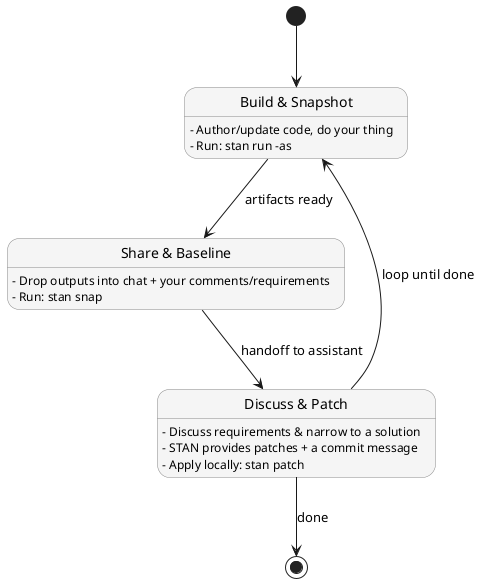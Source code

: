@startuml stan-loop 
skinparam shadowing false
skinparam defaultFontName Monospace
skinparam state {
  BackgroundColor #f5f5f5
  BorderColor #888888
}

' Suggested stage names — rename to taste:
' 1) Build & Snapshot
' 2) Share & Baseline
' 3) Discuss & Patch

state "Build & Snapshot" as Build
Build: - Author/update code, do your thing
Build: - Run: stan run -as

state "Share & Baseline" as Share 
Share: - Drop outputs into chat + your comments/requirements
Share: - Run: stan snap

state "Discuss & Patch" as Discuss 
Discuss: - Discuss requirements & narrow to a solution
Discuss: - STAN provides patches + a commit message
Discuss: - Apply locally: stan patch

[*] --> Build
Build --> Share : artifacts ready
Share --> Discuss : handoff to assistant

Discuss --> Build : loop until done
Discuss --> [*] : done

@enduml
